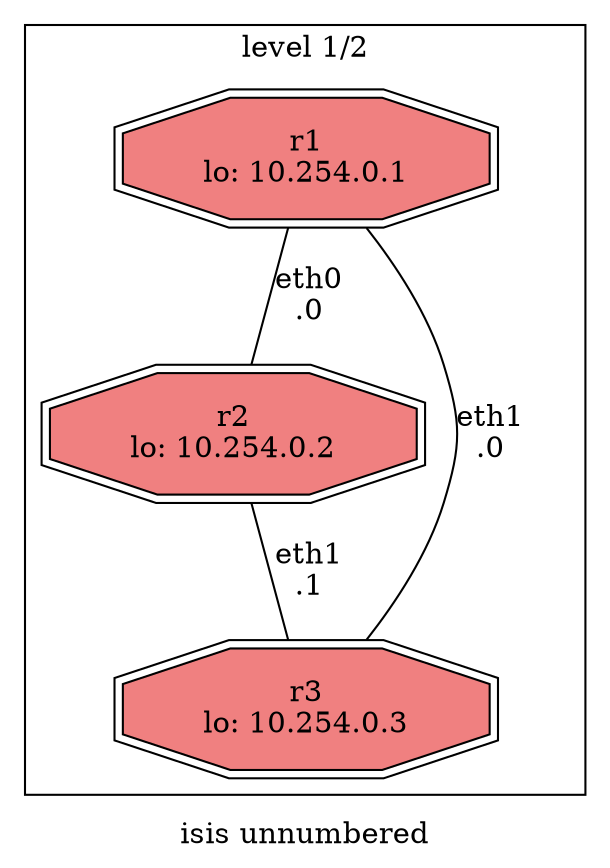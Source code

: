 ## Color coding:
#########################
##  Main FRR: #f08080  red
##  Switches: #d0e0d0  gray
##  RIP:      #19e3d9  Cyan
##  RIPng:    #fcb314  dark yellow
##  OSPFv2:   #32b835  Green
##  OSPFv3:   #19e3d9  Cyan
##  ISIS IPv4 #fcb314  dark yellow
##  ISIS IPv6 #9a81ec  purple
##  BGP IPv4  #eee3d3  beige
##  BGP IPv6  #fdff00  yellow
##### Colors (see http://www.color-hex.com/)

graph template {
    label="isis unnumbered";

    # Routers
    r1 [
        shape=doubleoctagon,
        label="r1\nlo: 10.254.0.1",
        fillcolor="#f08080",
        style=filled,
    ];
    r2 [
        shape=doubleoctagon
            label="r2\nlo: 10.254.0.2",
        fillcolor="#f08080",
        style=filled,
    ];
    r3 [
        shape=doubleoctagon
            label="r3\nlo: 10.254.0.3",
        fillcolor="#f08080",
        style=filled,
    ];

    # Connections
    subgraph cluster1 {
        label="level 1/2";

        r1 -- r2 [label="eth0\n.0"];
        r1 -- r3 [label="eth1\n.0"];
        r2 -- r3 [label="eth1\n.1"];
    }
}

